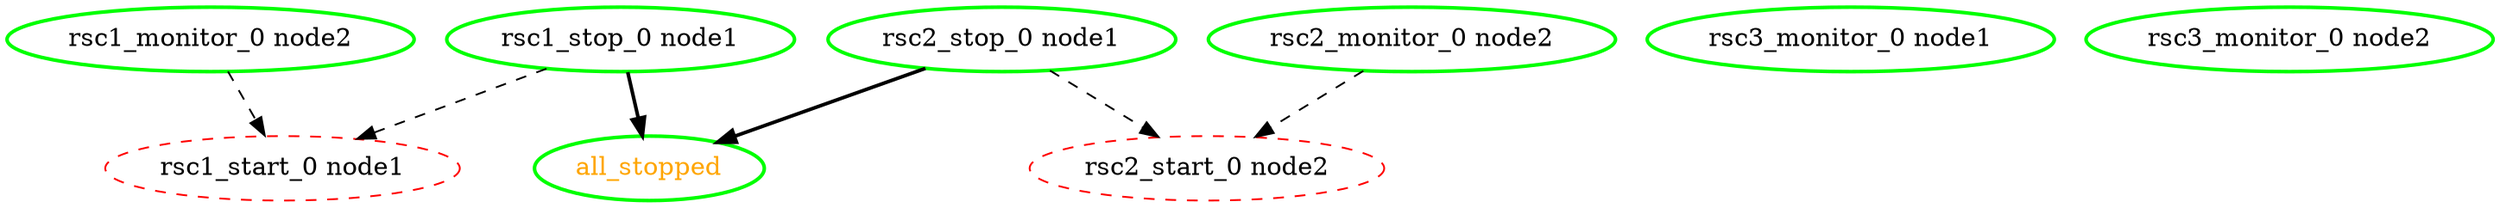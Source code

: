  digraph "g" {
"all_stopped" [ style=bold color="green" fontcolor="orange" ]
"rsc1_monitor_0 node2" -> "rsc1_start_0 node1" [ style = dashed]
"rsc1_monitor_0 node2" [ style=bold color="green" fontcolor="black" ]
"rsc1_start_0 node1" [ style=dashed color="red" fontcolor="black" ]
"rsc1_stop_0 node1" -> "all_stopped" [ style = bold]
"rsc1_stop_0 node1" -> "rsc1_start_0 node1" [ style = dashed]
"rsc1_stop_0 node1" [ style=bold color="green" fontcolor="black" ]
"rsc2_monitor_0 node2" -> "rsc2_start_0 node2" [ style = dashed]
"rsc2_monitor_0 node2" [ style=bold color="green" fontcolor="black" ]
"rsc2_start_0 node2" [ style=dashed color="red" fontcolor="black" ]
"rsc2_stop_0 node1" -> "all_stopped" [ style = bold]
"rsc2_stop_0 node1" -> "rsc2_start_0 node2" [ style = dashed]
"rsc2_stop_0 node1" [ style=bold color="green" fontcolor="black" ]
"rsc3_monitor_0 node1" [ style=bold color="green" fontcolor="black" ]
"rsc3_monitor_0 node2" [ style=bold color="green" fontcolor="black" ]
}
